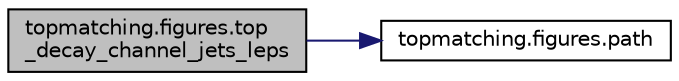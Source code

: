 digraph "topmatching.figures.top_decay_channel_jets_leps"
{
 // INTERACTIVE_SVG=YES
 // LATEX_PDF_SIZE
  edge [fontname="Helvetica",fontsize="10",labelfontname="Helvetica",labelfontsize="10"];
  node [fontname="Helvetica",fontsize="10",shape=record];
  rankdir="LR";
  Node1 [label="topmatching.figures.top\l_decay_channel_jets_leps",height=0.2,width=0.4,color="black", fillcolor="grey75", style="filled", fontcolor="black",tooltip=" "];
  Node1 -> Node2 [color="midnightblue",fontsize="10",style="solid",fontname="Helvetica"];
  Node2 [label="topmatching.figures.path",height=0.2,width=0.4,color="black", fillcolor="white", style="filled",URL="$namespacetopmatching_1_1figures.html#a252fe96b2c335af7eac3611043d66a2c",tooltip=" "];
}
